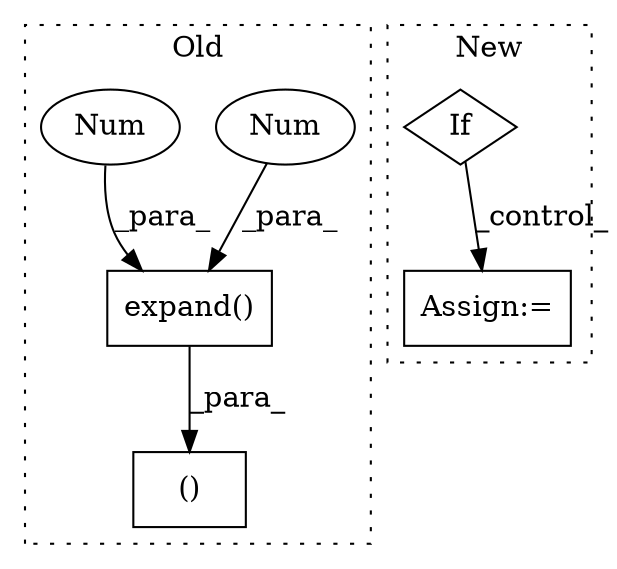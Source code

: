 digraph G {
subgraph cluster0 {
1 [label="expand()" a="75" s="18747,18802" l="33,1" shape="box"];
4 [label="Num" a="76" s="18800" l="2" shape="ellipse"];
5 [label="Num" a="76" s="18780" l="2" shape="ellipse"];
6 [label="()" a="54" s="18803" l="83" shape="box"];
label = "Old";
style="dotted";
}
subgraph cluster1 {
2 [label="If" a="96" s="17860" l="3" shape="diamond"];
3 [label="Assign:=" a="68" s="18814" l="3" shape="box"];
label = "New";
style="dotted";
}
1 -> 6 [label="_para_"];
2 -> 3 [label="_control_"];
4 -> 1 [label="_para_"];
5 -> 1 [label="_para_"];
}